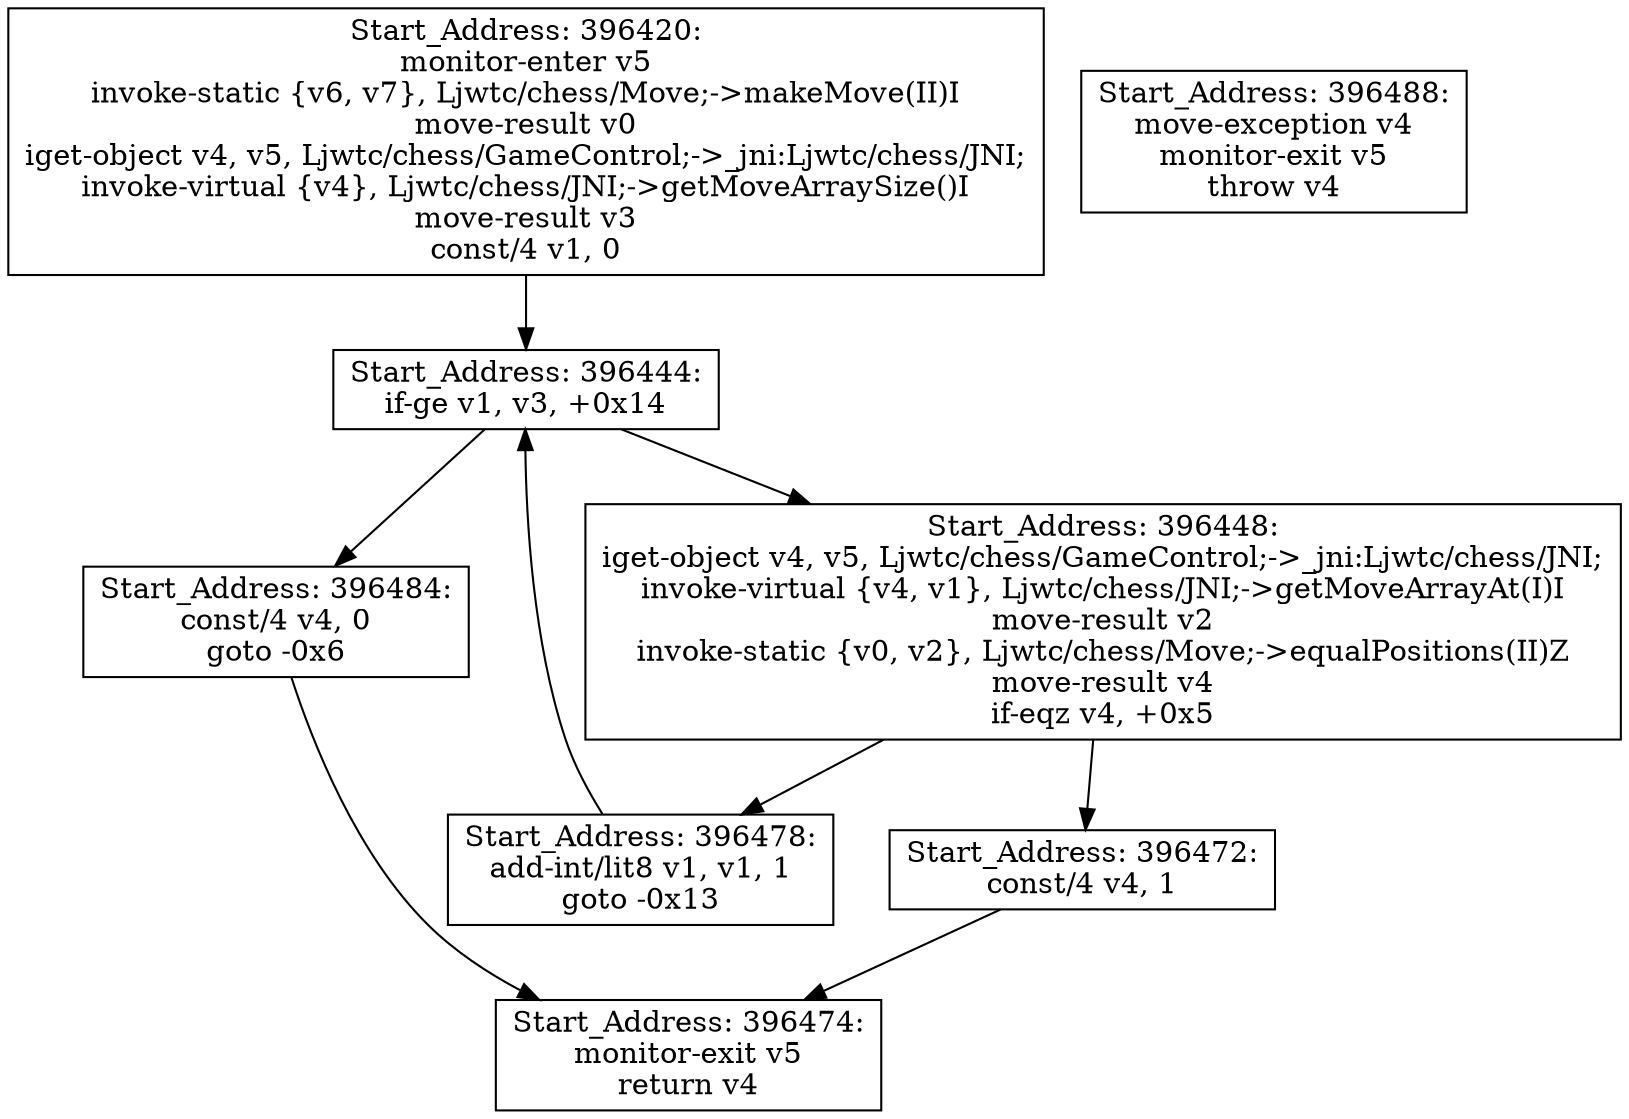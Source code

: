 digraph checkIsLegalMove {
	node [shape=rectangle]
	addr_396474 [label="Start_Address: 396474:
monitor-exit v5\nreturn v4\n"]
	addr_396478 [label="Start_Address: 396478:
add-int/lit8 v1, v1, 1\ngoto -0x13\n"]
	addr_396484 [label="Start_Address: 396484:
const/4 v4, 0\ngoto -0x6\n"]
	addr_396420 [label="Start_Address: 396420:
monitor-enter v5\ninvoke-static {v6, v7}, Ljwtc/chess/Move;->makeMove(II)I\nmove-result v0\niget-object v4, v5, Ljwtc/chess/GameControl;->_jni:Ljwtc/chess/JNI;\ninvoke-virtual {v4}, Ljwtc/chess/JNI;->getMoveArraySize()I\nmove-result v3\nconst/4 v1, 0\n"]
	addr_396444 [label="Start_Address: 396444:
if-ge v1, v3, +0x14\n"]
	addr_396448 [label="Start_Address: 396448:
iget-object v4, v5, Ljwtc/chess/GameControl;->_jni:Ljwtc/chess/JNI;\ninvoke-virtual {v4, v1}, Ljwtc/chess/JNI;->getMoveArrayAt(I)I\nmove-result v2\ninvoke-static {v0, v2}, Ljwtc/chess/Move;->equalPositions(II)Z\nmove-result v4\nif-eqz v4, +0x5\n"]
	addr_396488 [label="Start_Address: 396488:
move-exception v4\nmonitor-exit v5\nthrow v4\n", root=true]
	addr_396472 [label="Start_Address: 396472:
const/4 v4, 1\n"]
	addr_396478 -> addr_396444
	addr_396484 -> addr_396474
	addr_396420 -> addr_396444
	addr_396444 -> addr_396448
	addr_396444 -> addr_396484
	addr_396448 -> addr_396472
	addr_396448 -> addr_396478
	addr_396472 -> addr_396474
}